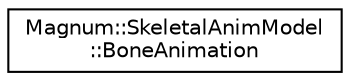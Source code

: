 digraph "圖形化之類別階層"
{
  edge [fontname="Helvetica",fontsize="10",labelfontname="Helvetica",labelfontsize="10"];
  node [fontname="Helvetica",fontsize="10",shape=record];
  rankdir="LR";
  Node1 [label="Magnum::SkeletalAnimModel\l::BoneAnimation",height=0.2,width=0.4,color="black", fillcolor="white", style="filled",URL="$class_magnum_1_1_skeletal_anim_model_1_1_bone_animation.html"];
}
